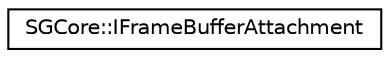 digraph "Graphical Class Hierarchy"
{
 // LATEX_PDF_SIZE
  edge [fontname="Helvetica",fontsize="10",labelfontname="Helvetica",labelfontsize="10"];
  node [fontname="Helvetica",fontsize="10",shape=record];
  rankdir="LR";
  Node0 [label="SGCore::IFrameBufferAttachment",height=0.2,width=0.4,color="black", fillcolor="white", style="filled",URL="$structSGCore_1_1IFrameBufferAttachment.html",tooltip=" "];
}
